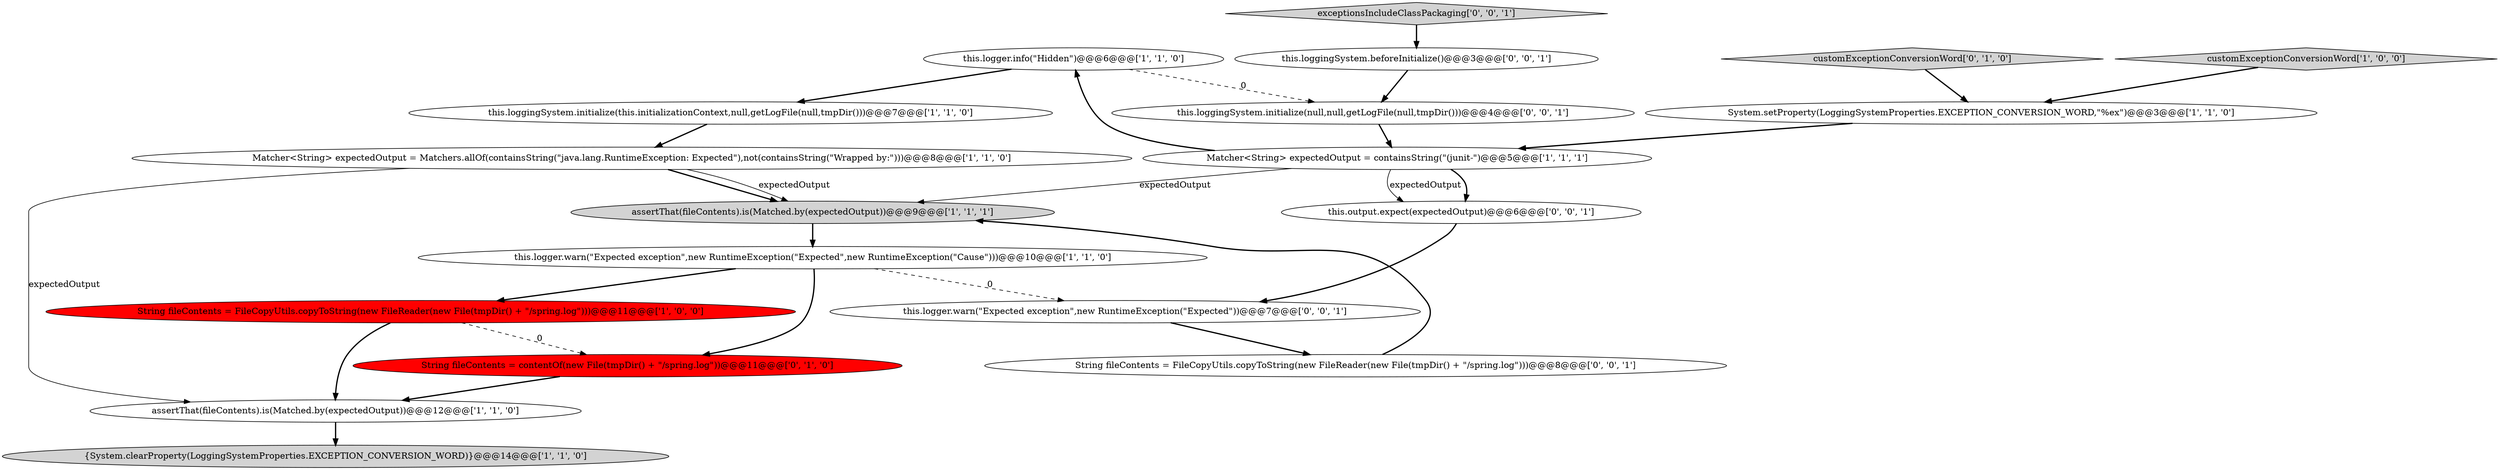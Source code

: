 digraph {
5 [style = filled, label = "this.logger.info(\"Hidden\")@@@6@@@['1', '1', '0']", fillcolor = white, shape = ellipse image = "AAA0AAABBB1BBB"];
0 [style = filled, label = "assertThat(fileContents).is(Matched.by(expectedOutput))@@@9@@@['1', '1', '1']", fillcolor = lightgray, shape = ellipse image = "AAA0AAABBB1BBB"];
11 [style = filled, label = "customExceptionConversionWord['0', '1', '0']", fillcolor = lightgray, shape = diamond image = "AAA0AAABBB2BBB"];
3 [style = filled, label = "System.setProperty(LoggingSystemProperties.EXCEPTION_CONVERSION_WORD,\"%ex\")@@@3@@@['1', '1', '0']", fillcolor = white, shape = ellipse image = "AAA0AAABBB1BBB"];
7 [style = filled, label = "Matcher<String> expectedOutput = Matchers.allOf(containsString(\"java.lang.RuntimeException: Expected\"),not(containsString(\"Wrapped by:\")))@@@8@@@['1', '1', '0']", fillcolor = white, shape = ellipse image = "AAA0AAABBB1BBB"];
2 [style = filled, label = "Matcher<String> expectedOutput = containsString(\"(junit-\")@@@5@@@['1', '1', '1']", fillcolor = white, shape = ellipse image = "AAA0AAABBB1BBB"];
8 [style = filled, label = "this.loggingSystem.initialize(this.initializationContext,null,getLogFile(null,tmpDir()))@@@7@@@['1', '1', '0']", fillcolor = white, shape = ellipse image = "AAA0AAABBB1BBB"];
6 [style = filled, label = "assertThat(fileContents).is(Matched.by(expectedOutput))@@@12@@@['1', '1', '0']", fillcolor = white, shape = ellipse image = "AAA0AAABBB1BBB"];
14 [style = filled, label = "this.logger.warn(\"Expected exception\",new RuntimeException(\"Expected\"))@@@7@@@['0', '0', '1']", fillcolor = white, shape = ellipse image = "AAA0AAABBB3BBB"];
15 [style = filled, label = "this.output.expect(expectedOutput)@@@6@@@['0', '0', '1']", fillcolor = white, shape = ellipse image = "AAA0AAABBB3BBB"];
16 [style = filled, label = "this.loggingSystem.initialize(null,null,getLogFile(null,tmpDir()))@@@4@@@['0', '0', '1']", fillcolor = white, shape = ellipse image = "AAA0AAABBB3BBB"];
17 [style = filled, label = "String fileContents = FileCopyUtils.copyToString(new FileReader(new File(tmpDir() + \"/spring.log\")))@@@8@@@['0', '0', '1']", fillcolor = white, shape = ellipse image = "AAA0AAABBB3BBB"];
13 [style = filled, label = "this.loggingSystem.beforeInitialize()@@@3@@@['0', '0', '1']", fillcolor = white, shape = ellipse image = "AAA0AAABBB3BBB"];
18 [style = filled, label = "exceptionsIncludeClassPackaging['0', '0', '1']", fillcolor = lightgray, shape = diamond image = "AAA0AAABBB3BBB"];
12 [style = filled, label = "String fileContents = contentOf(new File(tmpDir() + \"/spring.log\"))@@@11@@@['0', '1', '0']", fillcolor = red, shape = ellipse image = "AAA1AAABBB2BBB"];
10 [style = filled, label = "this.logger.warn(\"Expected exception\",new RuntimeException(\"Expected\",new RuntimeException(\"Cause\")))@@@10@@@['1', '1', '0']", fillcolor = white, shape = ellipse image = "AAA0AAABBB1BBB"];
1 [style = filled, label = "customExceptionConversionWord['1', '0', '0']", fillcolor = lightgray, shape = diamond image = "AAA0AAABBB1BBB"];
4 [style = filled, label = "{System.clearProperty(LoggingSystemProperties.EXCEPTION_CONVERSION_WORD)}@@@14@@@['1', '1', '0']", fillcolor = lightgray, shape = ellipse image = "AAA0AAABBB1BBB"];
9 [style = filled, label = "String fileContents = FileCopyUtils.copyToString(new FileReader(new File(tmpDir() + \"/spring.log\")))@@@11@@@['1', '0', '0']", fillcolor = red, shape = ellipse image = "AAA1AAABBB1BBB"];
5->8 [style = bold, label=""];
15->14 [style = bold, label=""];
1->3 [style = bold, label=""];
14->17 [style = bold, label=""];
7->0 [style = bold, label=""];
16->2 [style = bold, label=""];
12->6 [style = bold, label=""];
2->0 [style = solid, label="expectedOutput"];
13->16 [style = bold, label=""];
8->7 [style = bold, label=""];
9->6 [style = bold, label=""];
5->16 [style = dashed, label="0"];
7->6 [style = solid, label="expectedOutput"];
7->0 [style = solid, label="expectedOutput"];
6->4 [style = bold, label=""];
0->10 [style = bold, label=""];
17->0 [style = bold, label=""];
3->2 [style = bold, label=""];
11->3 [style = bold, label=""];
10->12 [style = bold, label=""];
2->15 [style = bold, label=""];
18->13 [style = bold, label=""];
10->9 [style = bold, label=""];
9->12 [style = dashed, label="0"];
2->15 [style = solid, label="expectedOutput"];
10->14 [style = dashed, label="0"];
2->5 [style = bold, label=""];
}
